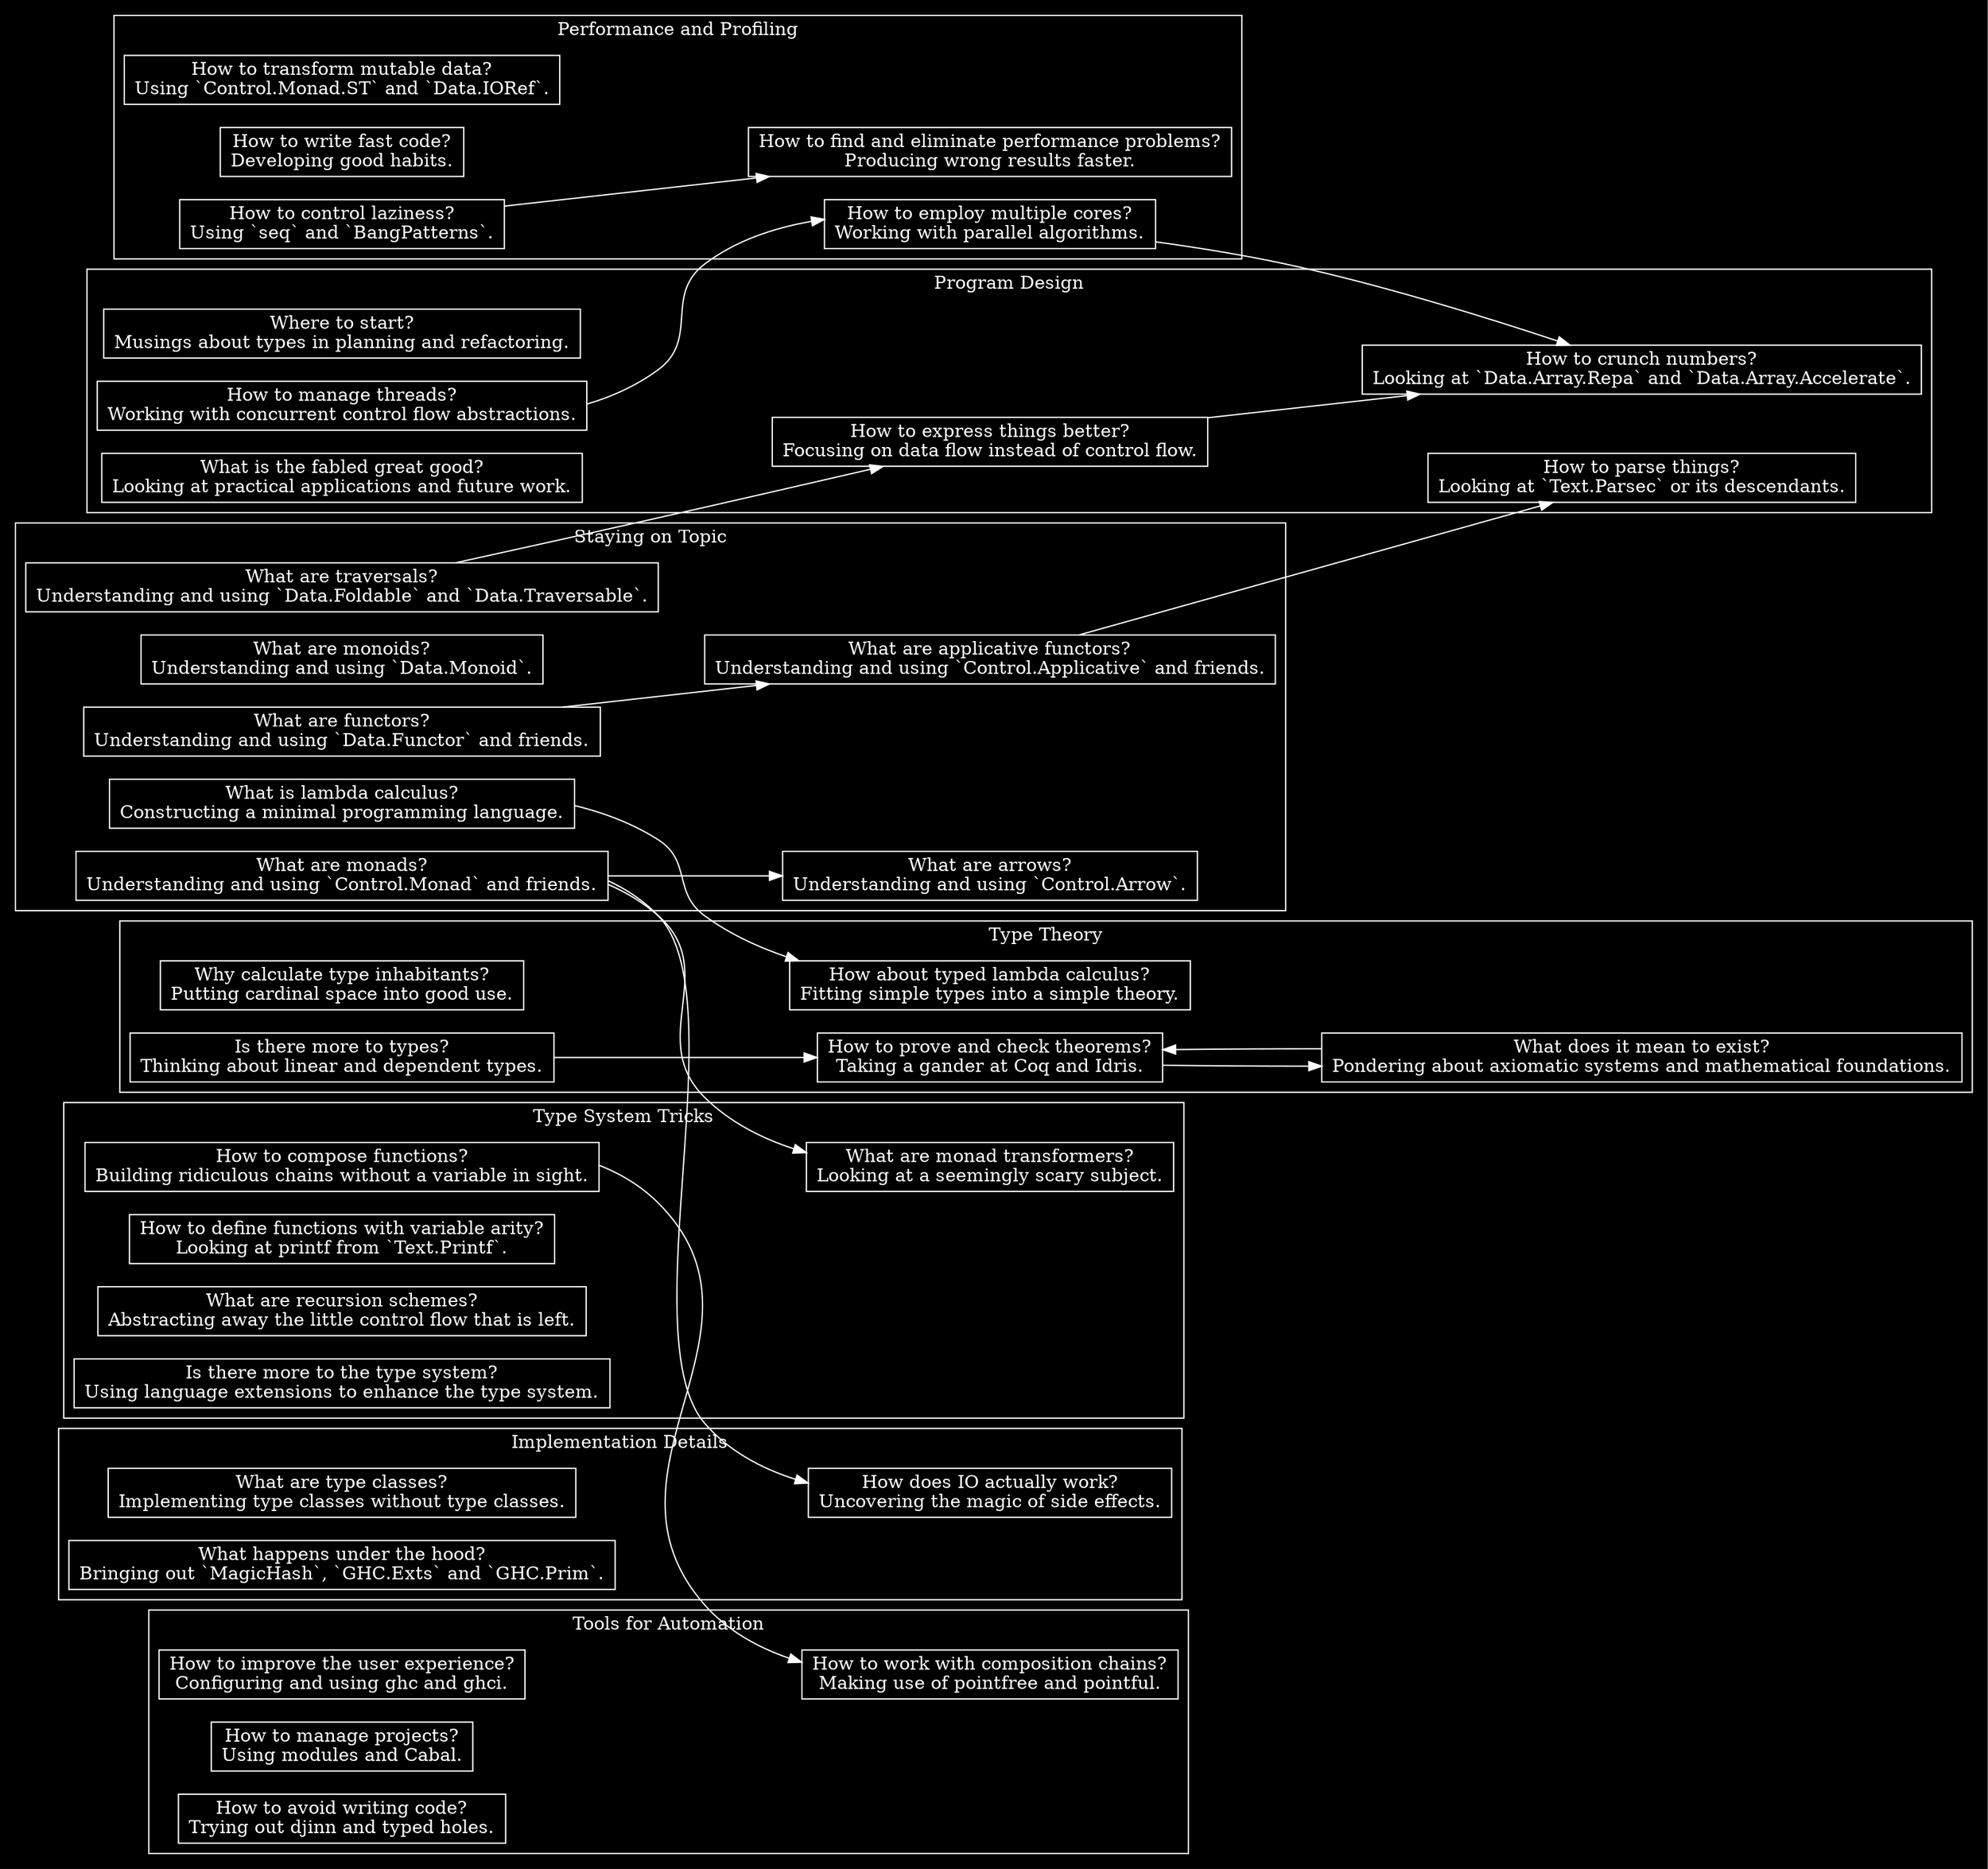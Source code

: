 digraph topics {
  graph [bgcolor=black, color=white, fontcolor=white]
  node [bgcolor=black, color=white, fontcolor=white]
  edge [bgcolor=black, color=white, fontcolor=white]

  newrank=true
  rankdir=LR
  node [shape=box]

  subgraph cluster_topical {
    label="Staying on Topic"
    lc [label="What is lambda calculus?\nConstructing a minimal programming language."]
    monoids [label="What are monoids?\nUnderstanding and using `Data.Monoid`."]
    functors
    [label="What are functors?\nUnderstanding and using `Data.Functor` and friends."]
    applicatives
    [label="What are applicative functors?\nUnderstanding and using `Control.Applicative` and friends."]
    monads
    [label="What are monads?\nUnderstanding and using `Control.Monad` and friends."]
    traversals
    [label="What are traversals?\nUnderstanding and using `Data.Foldable` and `Data.Traversable`."]
    arrows [label="What are arrows?\nUnderstanding and using `Control.Arrow`."]
  }

  subgraph cluster_theory {
    label="Type Theory"
    stlc [label="How about typed lambda calculus?\nFitting simple types into a simple theory."]
    cardinal [label="Why calculate type inhabitants?\nPutting cardinal space into good use."]
    dependent [label="Is there more to types?\nThinking about linear and dependent types."]
    proofs [label="How to prove and check theorems?\nTaking a gander at Coq and Idris."]
    foundations [label="What does it mean to exist?\nPondering about axiomatic systems and mathematical foundations."]
  }

  subgraph cluster_design {
    label="Program Design"
    plan [label="Where to start?\nMusings about types in planning and refactoring."]
    flow [label="How to express things better?\nFocusing on data flow instead of control flow."]
    parsec [label="How to parse things?\nLooking at `Text.Parsec` or its descendants."]
    repa [label="How to crunch numbers?\nLooking at `Data.Array.Repa` and `Data.Array.Accelerate`."]
    concurrent [label="How to manage threads?\nWorking with concurrent control flow abstractions."]
    work [label="What is the fabled great good?\nLooking at practical applications and future work."]
  }

  subgraph cluster_automation {
    label="Tools for Automation"
    ghc [label="How to improve the user experience?\nConfiguring and using ghc and ghci."]
    cabal [label="How to manage projects?\nUsing modules and Cabal."]
    pointfree [label="How to work with composition chains?\nMaking use of pointfree and pointful."]
    djinn [label="How to avoid writing code?\nTrying out djinn and typed holes."]
  }

  subgraph cluster_tricks {
    label="Type System Tricks"
    mt [label="What are monad transformers?\nLooking at a seemingly scary subject."]
    comp [label="How to compose functions?\nBuilding ridiculous chains without a variable in sight."]
    printf [label="How to define functions with variable arity?\nLooking at printf from `Text.Printf`."]
    schemes [label="What are recursion schemes?\nAbstracting away the little control flow that is left."]
    extensions [label="Is there more to the type system?\nUsing language extensions to enhance the type system."]
  }

  subgraph cluster_performance {
    label="Performance and Profiling"
    mutable [label="How to transform mutable data?\nUsing `Control.Monad.ST` and `Data.IORef`."]
    habits [label="How to write fast code?\nDeveloping good habits."]
    seq [label="How to control laziness?\nUsing `seq` and `BangPatterns`."]
    parallel [label="How to employ multiple cores?\nWorking with parallel algorithms."]
    prof [label="How to find and eliminate performance problems?\nProducing wrong results faster."]
  }

  subgraph cluster_implementation {
    label="Implementation Details"
    classes [label="What are type classes?\nImplementing type classes without type classes."]
    io [label="How does IO actually work?\nUncovering the magic of side effects."]
    prim [label="What happens under the hood?\nBringing out `MagicHash`, `GHC.Exts` and `GHC.Prim`."]
  }

  functors -> applicatives
  monads -> arrows
  monads -> mt
  monads -> io
  lc -> stlc
  seq -> prof
  concurrent -> parallel
  applicatives -> parsec
  flow -> repa
  parallel -> repa
  dependent -> proofs
  comp -> pointfree
  proofs -> foundations
  foundations -> proofs
  traversals -> flow
}
